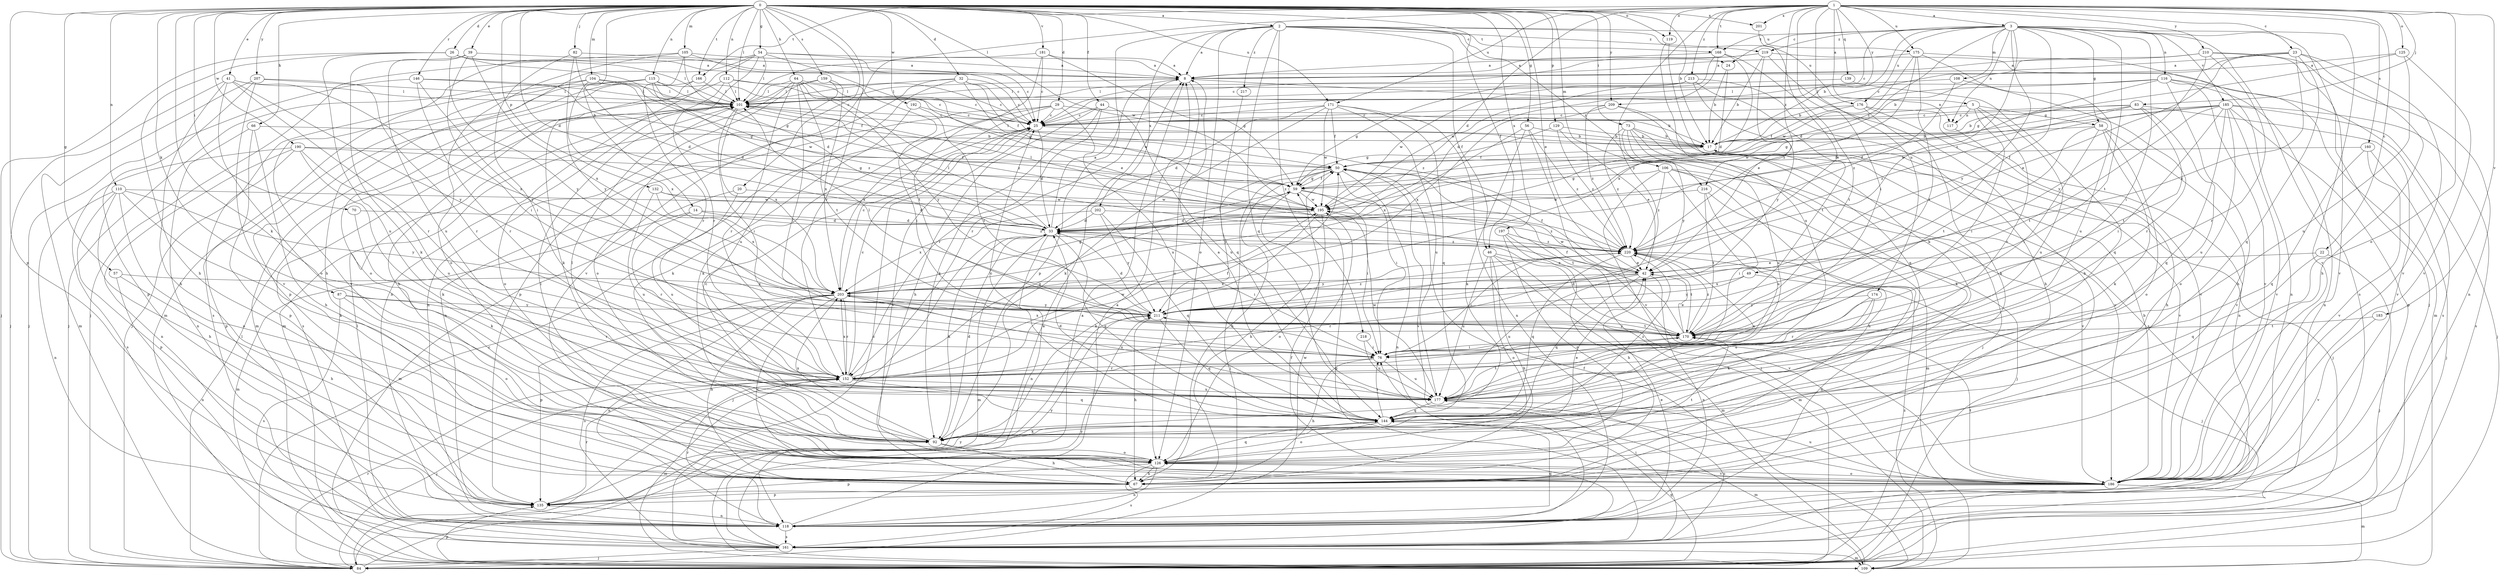 strict digraph  {
0;
1;
2;
3;
5;
8;
14;
17;
20;
22;
23;
24;
25;
26;
29;
32;
33;
39;
41;
42;
44;
46;
49;
50;
54;
56;
57;
58;
59;
64;
66;
67;
70;
73;
76;
82;
83;
84;
87;
92;
101;
104;
105;
106;
108;
109;
110;
112;
115;
116;
117;
118;
119;
125;
126;
129;
132;
135;
139;
144;
146;
152;
159;
160;
161;
166;
168;
170;
171;
174;
175;
176;
177;
181;
183;
185;
186;
190;
192;
195;
197;
201;
202;
203;
207;
209;
210;
211;
213;
216;
217;
218;
219;
220;
0 -> 2  [label=a];
0 -> 14  [label=b];
0 -> 17  [label=b];
0 -> 20  [label=c];
0 -> 26  [label=d];
0 -> 29  [label=d];
0 -> 32  [label=d];
0 -> 33  [label=d];
0 -> 39  [label=e];
0 -> 41  [label=e];
0 -> 42  [label=e];
0 -> 44  [label=f];
0 -> 46  [label=f];
0 -> 54  [label=g];
0 -> 56  [label=g];
0 -> 57  [label=g];
0 -> 64  [label=h];
0 -> 66  [label=h];
0 -> 70  [label=i];
0 -> 73  [label=i];
0 -> 82  [label=j];
0 -> 87  [label=k];
0 -> 92  [label=k];
0 -> 101  [label=l];
0 -> 104  [label=m];
0 -> 105  [label=m];
0 -> 106  [label=m];
0 -> 110  [label=n];
0 -> 112  [label=n];
0 -> 115  [label=n];
0 -> 119  [label=o];
0 -> 129  [label=p];
0 -> 132  [label=p];
0 -> 135  [label=p];
0 -> 146  [label=r];
0 -> 152  [label=r];
0 -> 159  [label=s];
0 -> 166  [label=t];
0 -> 171  [label=u];
0 -> 181  [label=v];
0 -> 190  [label=w];
0 -> 192  [label=w];
0 -> 195  [label=w];
0 -> 197  [label=x];
0 -> 201  [label=x];
0 -> 207  [label=y];
0 -> 209  [label=y];
1 -> 3  [label=a];
1 -> 5  [label=a];
1 -> 22  [label=c];
1 -> 23  [label=c];
1 -> 33  [label=d];
1 -> 76  [label=i];
1 -> 83  [label=j];
1 -> 101  [label=l];
1 -> 119  [label=o];
1 -> 125  [label=o];
1 -> 126  [label=o];
1 -> 139  [label=q];
1 -> 160  [label=s];
1 -> 166  [label=t];
1 -> 168  [label=t];
1 -> 171  [label=u];
1 -> 174  [label=u];
1 -> 175  [label=u];
1 -> 183  [label=v];
1 -> 201  [label=x];
1 -> 209  [label=y];
1 -> 210  [label=y];
1 -> 211  [label=y];
1 -> 213  [label=z];
1 -> 216  [label=z];
2 -> 8  [label=a];
2 -> 24  [label=c];
2 -> 46  [label=f];
2 -> 126  [label=o];
2 -> 135  [label=p];
2 -> 144  [label=q];
2 -> 168  [label=t];
2 -> 175  [label=u];
2 -> 176  [label=u];
2 -> 202  [label=x];
2 -> 216  [label=z];
2 -> 217  [label=z];
2 -> 218  [label=z];
2 -> 219  [label=z];
3 -> 17  [label=b];
3 -> 24  [label=c];
3 -> 25  [label=c];
3 -> 33  [label=d];
3 -> 49  [label=f];
3 -> 58  [label=g];
3 -> 76  [label=i];
3 -> 84  [label=j];
3 -> 108  [label=m];
3 -> 116  [label=n];
3 -> 117  [label=n];
3 -> 161  [label=s];
3 -> 168  [label=t];
3 -> 170  [label=t];
3 -> 176  [label=u];
3 -> 185  [label=v];
3 -> 186  [label=v];
3 -> 211  [label=y];
3 -> 219  [label=z];
3 -> 220  [label=z];
5 -> 25  [label=c];
5 -> 58  [label=g];
5 -> 76  [label=i];
5 -> 117  [label=n];
5 -> 152  [label=r];
5 -> 177  [label=u];
8 -> 101  [label=l];
8 -> 117  [label=n];
8 -> 126  [label=o];
8 -> 152  [label=r];
14 -> 33  [label=d];
14 -> 109  [label=m];
14 -> 152  [label=r];
14 -> 220  [label=z];
17 -> 50  [label=f];
17 -> 84  [label=j];
17 -> 101  [label=l];
17 -> 186  [label=v];
20 -> 109  [label=m];
20 -> 177  [label=u];
20 -> 195  [label=w];
22 -> 42  [label=e];
22 -> 84  [label=j];
22 -> 144  [label=q];
23 -> 8  [label=a];
23 -> 17  [label=b];
23 -> 42  [label=e];
23 -> 67  [label=h];
23 -> 144  [label=q];
23 -> 186  [label=v];
23 -> 203  [label=x];
24 -> 17  [label=b];
24 -> 33  [label=d];
25 -> 17  [label=b];
25 -> 33  [label=d];
25 -> 186  [label=v];
26 -> 8  [label=a];
26 -> 59  [label=g];
26 -> 67  [label=h];
26 -> 84  [label=j];
26 -> 101  [label=l];
26 -> 177  [label=u];
26 -> 211  [label=y];
29 -> 17  [label=b];
29 -> 25  [label=c];
29 -> 92  [label=k];
29 -> 118  [label=n];
29 -> 177  [label=u];
29 -> 203  [label=x];
32 -> 25  [label=c];
32 -> 50  [label=f];
32 -> 101  [label=l];
32 -> 135  [label=p];
32 -> 177  [label=u];
32 -> 195  [label=w];
32 -> 220  [label=z];
33 -> 8  [label=a];
33 -> 76  [label=i];
33 -> 84  [label=j];
33 -> 92  [label=k];
33 -> 101  [label=l];
33 -> 109  [label=m];
33 -> 118  [label=n];
33 -> 144  [label=q];
33 -> 220  [label=z];
39 -> 8  [label=a];
39 -> 76  [label=i];
39 -> 92  [label=k];
39 -> 177  [label=u];
39 -> 203  [label=x];
41 -> 67  [label=h];
41 -> 84  [label=j];
41 -> 101  [label=l];
41 -> 126  [label=o];
41 -> 152  [label=r];
41 -> 203  [label=x];
41 -> 211  [label=y];
42 -> 50  [label=f];
42 -> 118  [label=n];
42 -> 144  [label=q];
42 -> 152  [label=r];
42 -> 177  [label=u];
42 -> 195  [label=w];
42 -> 203  [label=x];
44 -> 25  [label=c];
44 -> 67  [label=h];
44 -> 92  [label=k];
44 -> 152  [label=r];
44 -> 177  [label=u];
46 -> 42  [label=e];
46 -> 67  [label=h];
46 -> 109  [label=m];
46 -> 126  [label=o];
46 -> 177  [label=u];
46 -> 186  [label=v];
49 -> 84  [label=j];
49 -> 203  [label=x];
49 -> 211  [label=y];
50 -> 59  [label=g];
50 -> 67  [label=h];
50 -> 76  [label=i];
50 -> 84  [label=j];
50 -> 118  [label=n];
50 -> 186  [label=v];
50 -> 211  [label=y];
54 -> 8  [label=a];
54 -> 25  [label=c];
54 -> 42  [label=e];
54 -> 67  [label=h];
54 -> 101  [label=l];
54 -> 109  [label=m];
54 -> 118  [label=n];
54 -> 152  [label=r];
56 -> 17  [label=b];
56 -> 92  [label=k];
56 -> 186  [label=v];
56 -> 203  [label=x];
56 -> 220  [label=z];
57 -> 67  [label=h];
57 -> 118  [label=n];
57 -> 203  [label=x];
58 -> 17  [label=b];
58 -> 76  [label=i];
58 -> 92  [label=k];
58 -> 126  [label=o];
58 -> 170  [label=t];
58 -> 186  [label=v];
59 -> 50  [label=f];
59 -> 67  [label=h];
59 -> 76  [label=i];
59 -> 170  [label=t];
59 -> 195  [label=w];
64 -> 25  [label=c];
64 -> 76  [label=i];
64 -> 101  [label=l];
64 -> 109  [label=m];
64 -> 152  [label=r];
64 -> 170  [label=t];
64 -> 211  [label=y];
64 -> 220  [label=z];
66 -> 17  [label=b];
66 -> 67  [label=h];
66 -> 118  [label=n];
66 -> 135  [label=p];
70 -> 33  [label=d];
70 -> 92  [label=k];
73 -> 17  [label=b];
73 -> 84  [label=j];
73 -> 92  [label=k];
73 -> 177  [label=u];
73 -> 186  [label=v];
73 -> 211  [label=y];
73 -> 220  [label=z];
76 -> 67  [label=h];
76 -> 152  [label=r];
76 -> 177  [label=u];
82 -> 8  [label=a];
82 -> 33  [label=d];
82 -> 76  [label=i];
82 -> 211  [label=y];
83 -> 17  [label=b];
83 -> 25  [label=c];
83 -> 59  [label=g];
83 -> 170  [label=t];
83 -> 177  [label=u];
83 -> 186  [label=v];
83 -> 195  [label=w];
84 -> 8  [label=a];
84 -> 25  [label=c];
84 -> 101  [label=l];
84 -> 144  [label=q];
84 -> 152  [label=r];
84 -> 211  [label=y];
87 -> 126  [label=o];
87 -> 152  [label=r];
87 -> 161  [label=s];
87 -> 211  [label=y];
92 -> 25  [label=c];
92 -> 33  [label=d];
92 -> 42  [label=e];
92 -> 67  [label=h];
92 -> 126  [label=o];
92 -> 203  [label=x];
101 -> 25  [label=c];
101 -> 76  [label=i];
101 -> 126  [label=o];
101 -> 161  [label=s];
101 -> 203  [label=x];
104 -> 33  [label=d];
104 -> 84  [label=j];
104 -> 101  [label=l];
104 -> 186  [label=v];
104 -> 195  [label=w];
104 -> 203  [label=x];
105 -> 8  [label=a];
105 -> 25  [label=c];
105 -> 33  [label=d];
105 -> 84  [label=j];
105 -> 126  [label=o];
105 -> 152  [label=r];
106 -> 59  [label=g];
106 -> 67  [label=h];
106 -> 84  [label=j];
106 -> 109  [label=m];
106 -> 177  [label=u];
106 -> 186  [label=v];
106 -> 220  [label=z];
108 -> 101  [label=l];
108 -> 152  [label=r];
108 -> 220  [label=z];
109 -> 50  [label=f];
109 -> 135  [label=p];
109 -> 220  [label=z];
110 -> 67  [label=h];
110 -> 92  [label=k];
110 -> 118  [label=n];
110 -> 126  [label=o];
110 -> 135  [label=p];
110 -> 195  [label=w];
110 -> 211  [label=y];
112 -> 25  [label=c];
112 -> 59  [label=g];
112 -> 92  [label=k];
112 -> 101  [label=l];
112 -> 126  [label=o];
115 -> 25  [label=c];
115 -> 50  [label=f];
115 -> 84  [label=j];
115 -> 101  [label=l];
115 -> 135  [label=p];
115 -> 161  [label=s];
115 -> 220  [label=z];
116 -> 17  [label=b];
116 -> 33  [label=d];
116 -> 67  [label=h];
116 -> 101  [label=l];
116 -> 118  [label=n];
116 -> 161  [label=s];
116 -> 186  [label=v];
117 -> 67  [label=h];
118 -> 8  [label=a];
118 -> 42  [label=e];
118 -> 144  [label=q];
118 -> 152  [label=r];
118 -> 161  [label=s];
119 -> 92  [label=k];
119 -> 177  [label=u];
125 -> 8  [label=a];
125 -> 59  [label=g];
125 -> 177  [label=u];
125 -> 186  [label=v];
126 -> 67  [label=h];
126 -> 101  [label=l];
126 -> 118  [label=n];
126 -> 135  [label=p];
126 -> 144  [label=q];
126 -> 161  [label=s];
126 -> 170  [label=t];
126 -> 186  [label=v];
129 -> 17  [label=b];
129 -> 42  [label=e];
129 -> 59  [label=g];
129 -> 220  [label=z];
132 -> 33  [label=d];
132 -> 177  [label=u];
132 -> 195  [label=w];
132 -> 203  [label=x];
135 -> 118  [label=n];
135 -> 152  [label=r];
135 -> 195  [label=w];
135 -> 211  [label=y];
139 -> 101  [label=l];
139 -> 144  [label=q];
144 -> 8  [label=a];
144 -> 25  [label=c];
144 -> 33  [label=d];
144 -> 76  [label=i];
144 -> 92  [label=k];
144 -> 101  [label=l];
144 -> 109  [label=m];
144 -> 126  [label=o];
144 -> 220  [label=z];
146 -> 59  [label=g];
146 -> 84  [label=j];
146 -> 101  [label=l];
146 -> 152  [label=r];
146 -> 211  [label=y];
152 -> 25  [label=c];
152 -> 50  [label=f];
152 -> 59  [label=g];
152 -> 84  [label=j];
152 -> 109  [label=m];
152 -> 144  [label=q];
152 -> 177  [label=u];
152 -> 195  [label=w];
152 -> 203  [label=x];
159 -> 76  [label=i];
159 -> 101  [label=l];
159 -> 118  [label=n];
159 -> 126  [label=o];
159 -> 203  [label=x];
160 -> 50  [label=f];
160 -> 84  [label=j];
160 -> 144  [label=q];
160 -> 186  [label=v];
161 -> 8  [label=a];
161 -> 25  [label=c];
161 -> 50  [label=f];
161 -> 59  [label=g];
161 -> 76  [label=i];
161 -> 84  [label=j];
161 -> 101  [label=l];
161 -> 109  [label=m];
161 -> 177  [label=u];
161 -> 211  [label=y];
166 -> 67  [label=h];
166 -> 101  [label=l];
166 -> 109  [label=m];
168 -> 8  [label=a];
168 -> 33  [label=d];
168 -> 170  [label=t];
168 -> 195  [label=w];
168 -> 203  [label=x];
170 -> 33  [label=d];
170 -> 42  [label=e];
170 -> 50  [label=f];
170 -> 76  [label=i];
170 -> 203  [label=x];
170 -> 211  [label=y];
170 -> 220  [label=z];
171 -> 25  [label=c];
171 -> 33  [label=d];
171 -> 50  [label=f];
171 -> 92  [label=k];
171 -> 118  [label=n];
171 -> 144  [label=q];
171 -> 177  [label=u];
171 -> 195  [label=w];
174 -> 92  [label=k];
174 -> 152  [label=r];
174 -> 177  [label=u];
174 -> 211  [label=y];
175 -> 8  [label=a];
175 -> 118  [label=n];
175 -> 170  [label=t];
175 -> 177  [label=u];
175 -> 195  [label=w];
175 -> 220  [label=z];
176 -> 25  [label=c];
176 -> 50  [label=f];
176 -> 92  [label=k];
176 -> 118  [label=n];
176 -> 186  [label=v];
177 -> 144  [label=q];
177 -> 170  [label=t];
177 -> 195  [label=w];
181 -> 8  [label=a];
181 -> 25  [label=c];
181 -> 59  [label=g];
181 -> 170  [label=t];
181 -> 186  [label=v];
183 -> 170  [label=t];
183 -> 186  [label=v];
185 -> 25  [label=c];
185 -> 76  [label=i];
185 -> 84  [label=j];
185 -> 126  [label=o];
185 -> 135  [label=p];
185 -> 144  [label=q];
185 -> 161  [label=s];
185 -> 170  [label=t];
185 -> 186  [label=v];
185 -> 195  [label=w];
185 -> 220  [label=z];
186 -> 17  [label=b];
186 -> 109  [label=m];
186 -> 126  [label=o];
186 -> 135  [label=p];
186 -> 170  [label=t];
186 -> 177  [label=u];
190 -> 50  [label=f];
190 -> 59  [label=g];
190 -> 92  [label=k];
190 -> 118  [label=n];
190 -> 135  [label=p];
190 -> 161  [label=s];
190 -> 177  [label=u];
192 -> 25  [label=c];
192 -> 92  [label=k];
192 -> 170  [label=t];
195 -> 33  [label=d];
195 -> 92  [label=k];
195 -> 101  [label=l];
195 -> 126  [label=o];
197 -> 67  [label=h];
197 -> 109  [label=m];
197 -> 126  [label=o];
197 -> 220  [label=z];
201 -> 42  [label=e];
202 -> 33  [label=d];
202 -> 144  [label=q];
202 -> 203  [label=x];
202 -> 211  [label=y];
202 -> 220  [label=z];
203 -> 25  [label=c];
203 -> 59  [label=g];
203 -> 67  [label=h];
203 -> 118  [label=n];
203 -> 135  [label=p];
203 -> 152  [label=r];
203 -> 161  [label=s];
203 -> 177  [label=u];
203 -> 186  [label=v];
203 -> 211  [label=y];
207 -> 101  [label=l];
207 -> 109  [label=m];
207 -> 135  [label=p];
207 -> 152  [label=r];
207 -> 186  [label=v];
209 -> 25  [label=c];
209 -> 144  [label=q];
209 -> 161  [label=s];
209 -> 203  [label=x];
209 -> 220  [label=z];
210 -> 8  [label=a];
210 -> 25  [label=c];
210 -> 118  [label=n];
210 -> 152  [label=r];
210 -> 186  [label=v];
210 -> 211  [label=y];
211 -> 33  [label=d];
211 -> 67  [label=h];
211 -> 101  [label=l];
211 -> 144  [label=q];
211 -> 170  [label=t];
211 -> 220  [label=z];
213 -> 59  [label=g];
213 -> 67  [label=h];
213 -> 101  [label=l];
213 -> 170  [label=t];
213 -> 195  [label=w];
213 -> 211  [label=y];
216 -> 76  [label=i];
216 -> 84  [label=j];
216 -> 170  [label=t];
216 -> 195  [label=w];
217 -> 144  [label=q];
218 -> 76  [label=i];
218 -> 177  [label=u];
219 -> 8  [label=a];
219 -> 17  [label=b];
219 -> 25  [label=c];
219 -> 42  [label=e];
219 -> 67  [label=h];
219 -> 109  [label=m];
220 -> 42  [label=e];
220 -> 76  [label=i];
220 -> 118  [label=n];
220 -> 144  [label=q];
220 -> 170  [label=t];
220 -> 177  [label=u];
220 -> 211  [label=y];
}
